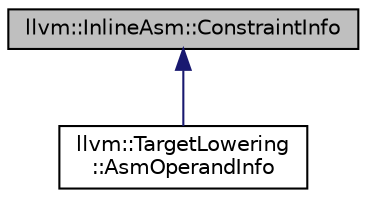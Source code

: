 digraph "llvm::InlineAsm::ConstraintInfo"
{
 // LATEX_PDF_SIZE
  bgcolor="transparent";
  edge [fontname="Helvetica",fontsize="10",labelfontname="Helvetica",labelfontsize="10"];
  node [fontname="Helvetica",fontsize="10",shape=record];
  Node1 [label="llvm::InlineAsm::ConstraintInfo",height=0.2,width=0.4,color="black", fillcolor="grey75", style="filled", fontcolor="black",tooltip=" "];
  Node1 -> Node2 [dir="back",color="midnightblue",fontsize="10",style="solid",fontname="Helvetica"];
  Node2 [label="llvm::TargetLowering\l::AsmOperandInfo",height=0.2,width=0.4,color="black",URL="$structllvm_1_1TargetLowering_1_1AsmOperandInfo.html",tooltip="This contains information for each constraint that we are lowering."];
}
